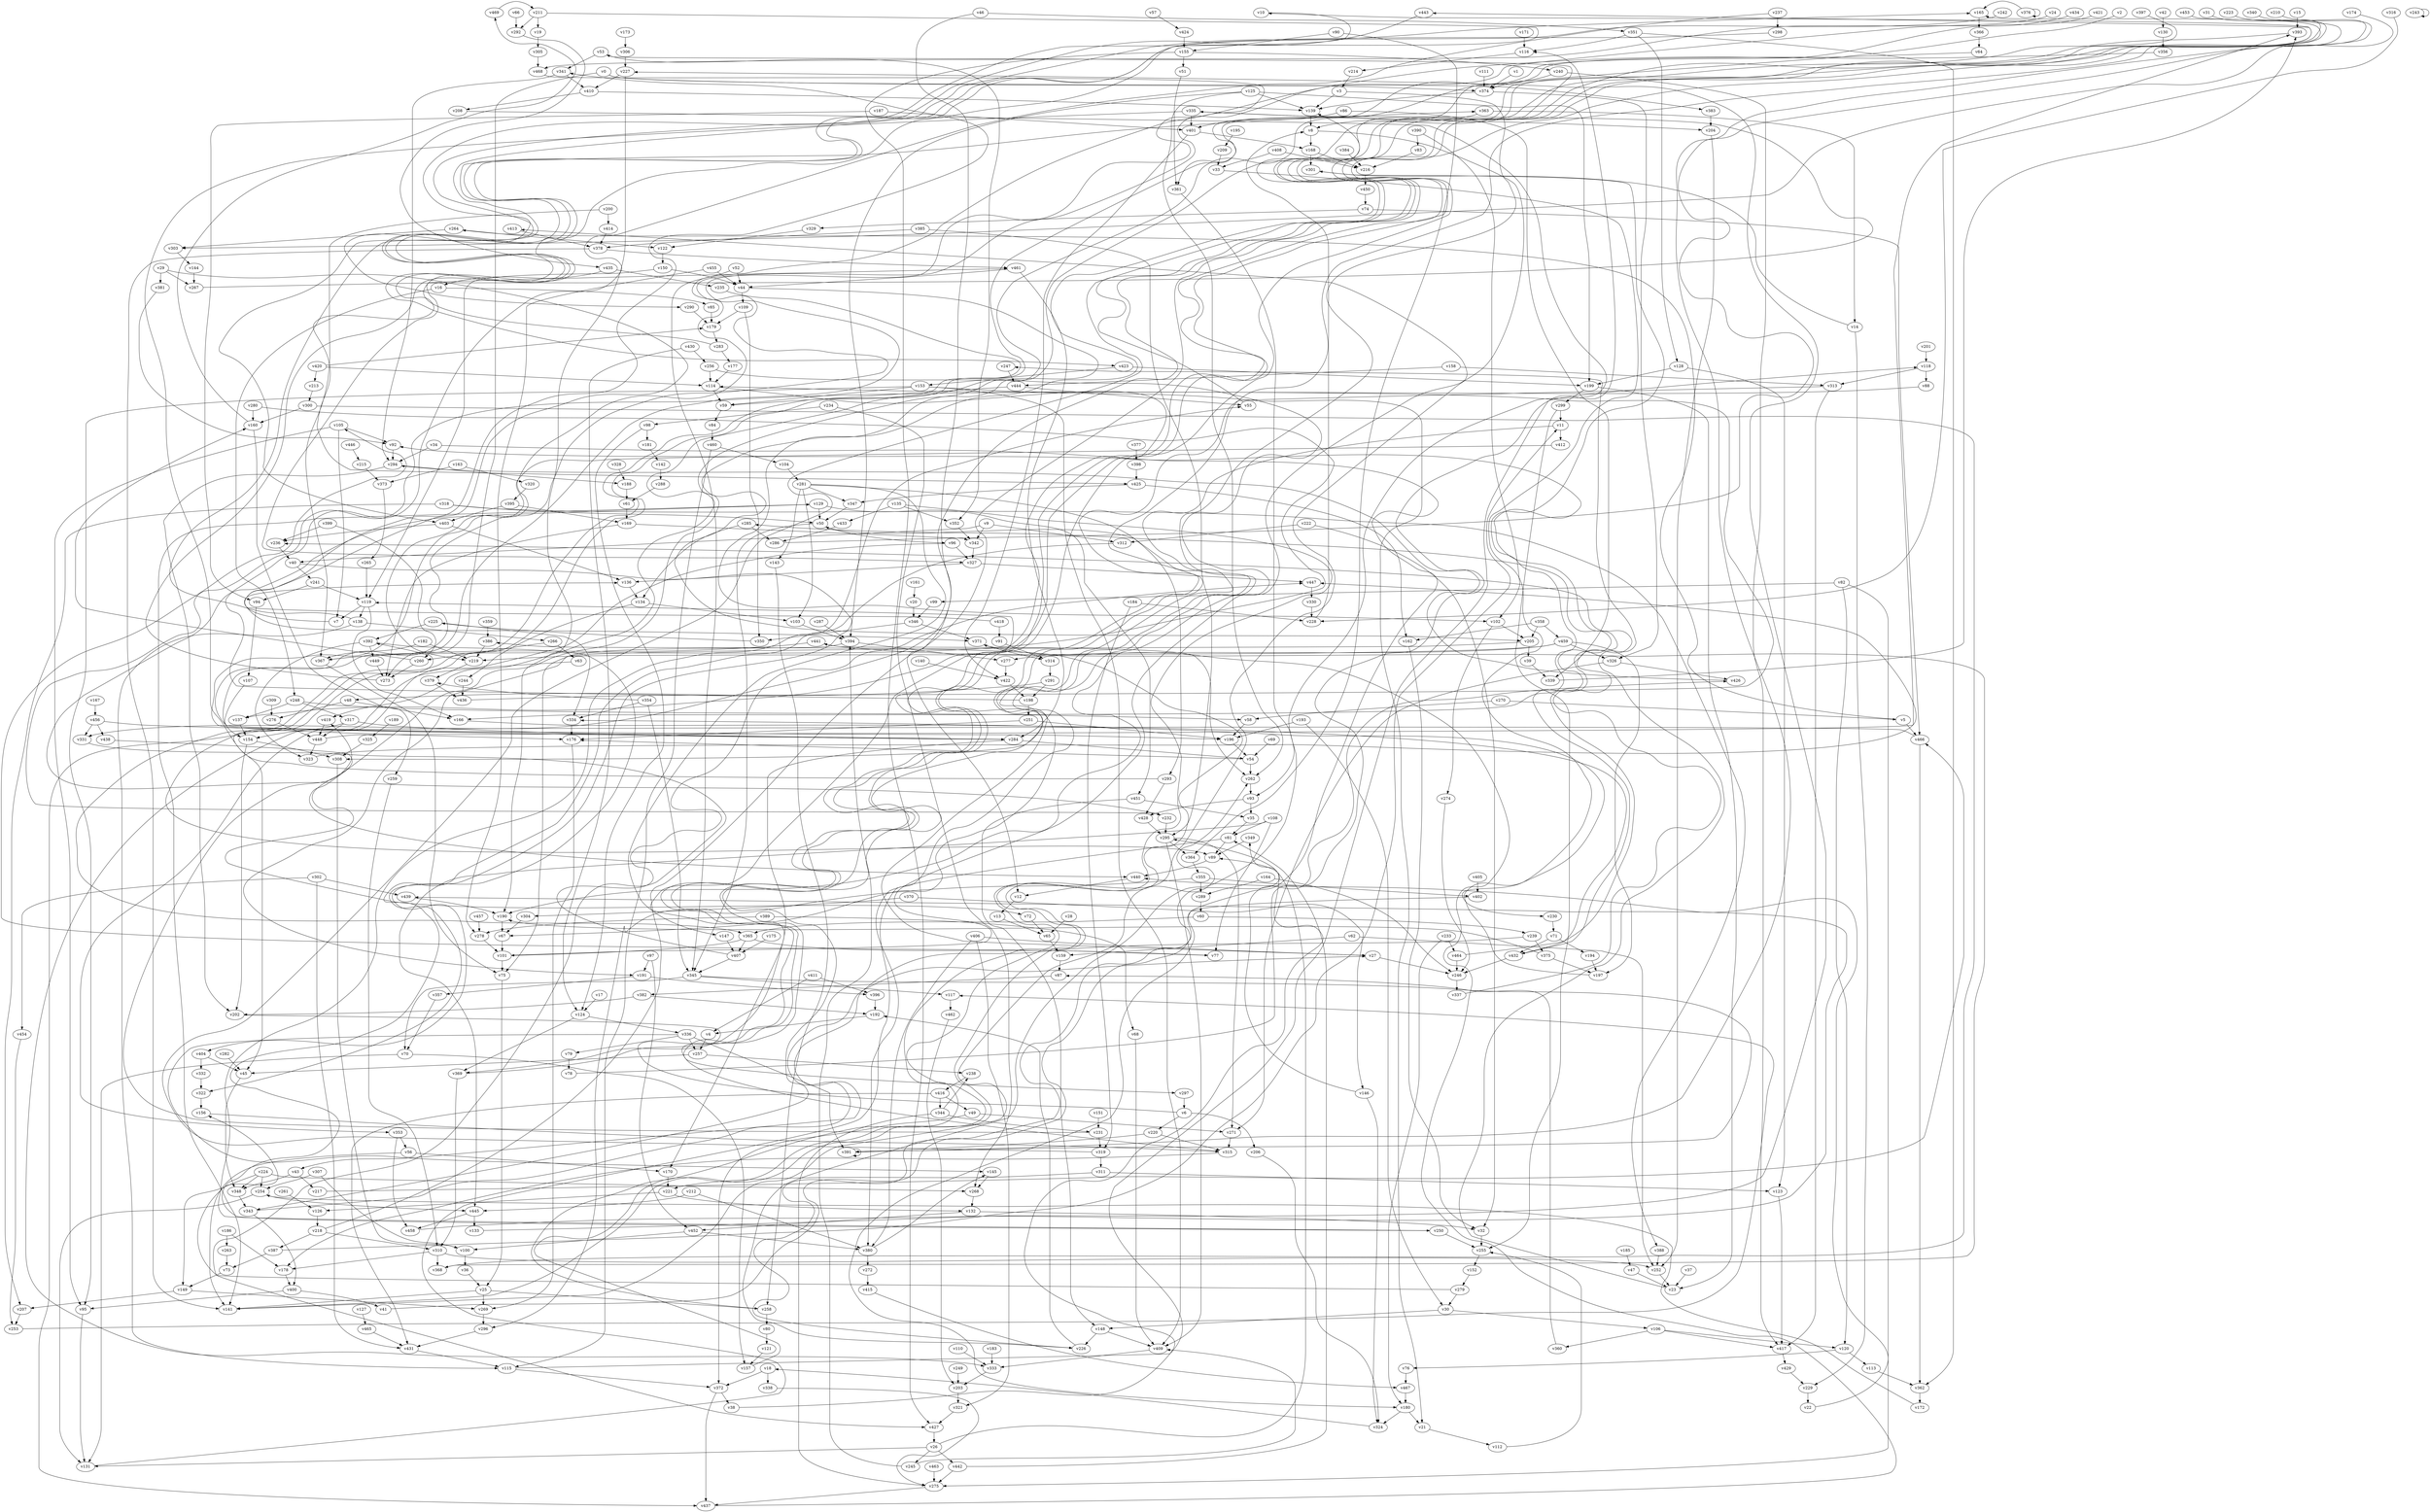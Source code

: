 // Benchmark game 702 - 470 vertices
// time_bound: 194
// targets: v213
digraph G {
    v0 [name="v0", player=0];
    v1 [name="v1", player=0];
    v2 [name="v2", player=1];
    v3 [name="v3", player=1];
    v4 [name="v4", player=0];
    v5 [name="v5", player=1];
    v6 [name="v6", player=1];
    v7 [name="v7", player=0];
    v8 [name="v8", player=1];
    v9 [name="v9", player=1];
    v10 [name="v10", player=1];
    v11 [name="v11", player=0];
    v12 [name="v12", player=1];
    v13 [name="v13", player=0];
    v14 [name="v14", player=0];
    v15 [name="v15", player=0];
    v16 [name="v16", player=0];
    v17 [name="v17", player=0];
    v18 [name="v18", player=0];
    v19 [name="v19", player=1];
    v20 [name="v20", player=1];
    v21 [name="v21", player=0];
    v22 [name="v22", player=1];
    v23 [name="v23", player=1];
    v24 [name="v24", player=0];
    v25 [name="v25", player=0];
    v26 [name="v26", player=0];
    v27 [name="v27", player=0];
    v28 [name="v28", player=0];
    v29 [name="v29", player=0];
    v30 [name="v30", player=1];
    v31 [name="v31", player=0];
    v32 [name="v32", player=1];
    v33 [name="v33", player=0];
    v34 [name="v34", player=0];
    v35 [name="v35", player=1];
    v36 [name="v36", player=1];
    v37 [name="v37", player=1];
    v38 [name="v38", player=0];
    v39 [name="v39", player=0];
    v40 [name="v40", player=0];
    v41 [name="v41", player=0];
    v42 [name="v42", player=0];
    v43 [name="v43", player=1];
    v44 [name="v44", player=1];
    v45 [name="v45", player=1];
    v46 [name="v46", player=0];
    v47 [name="v47", player=0];
    v48 [name="v48", player=0];
    v49 [name="v49", player=0];
    v50 [name="v50", player=0];
    v51 [name="v51", player=1];
    v52 [name="v52", player=1];
    v53 [name="v53", player=0];
    v54 [name="v54", player=1];
    v55 [name="v55", player=0];
    v56 [name="v56", player=1];
    v57 [name="v57", player=0];
    v58 [name="v58", player=0];
    v59 [name="v59", player=0];
    v60 [name="v60", player=0];
    v61 [name="v61", player=0];
    v62 [name="v62", player=1];
    v63 [name="v63", player=1];
    v64 [name="v64", player=0];
    v65 [name="v65", player=0];
    v66 [name="v66", player=1];
    v67 [name="v67", player=0];
    v68 [name="v68", player=0];
    v69 [name="v69", player=1];
    v70 [name="v70", player=0];
    v71 [name="v71", player=0];
    v72 [name="v72", player=1];
    v73 [name="v73", player=1];
    v74 [name="v74", player=0];
    v75 [name="v75", player=1];
    v76 [name="v76", player=0];
    v77 [name="v77", player=1];
    v78 [name="v78", player=1];
    v79 [name="v79", player=0];
    v80 [name="v80", player=1];
    v81 [name="v81", player=0];
    v82 [name="v82", player=0];
    v83 [name="v83", player=1];
    v84 [name="v84", player=0];
    v85 [name="v85", player=0];
    v86 [name="v86", player=0];
    v87 [name="v87", player=0];
    v88 [name="v88", player=1];
    v89 [name="v89", player=0];
    v90 [name="v90", player=1];
    v91 [name="v91", player=1];
    v92 [name="v92", player=1];
    v93 [name="v93", player=0];
    v94 [name="v94", player=1];
    v95 [name="v95", player=1];
    v96 [name="v96", player=1];
    v97 [name="v97", player=0];
    v98 [name="v98", player=1];
    v99 [name="v99", player=0];
    v100 [name="v100", player=0];
    v101 [name="v101", player=0];
    v102 [name="v102", player=1];
    v103 [name="v103", player=0];
    v104 [name="v104", player=1];
    v105 [name="v105", player=0];
    v106 [name="v106", player=0];
    v107 [name="v107", player=1];
    v108 [name="v108", player=0];
    v109 [name="v109", player=1];
    v110 [name="v110", player=1];
    v111 [name="v111", player=1];
    v112 [name="v112", player=1];
    v113 [name="v113", player=0];
    v114 [name="v114", player=1];
    v115 [name="v115", player=1];
    v116 [name="v116", player=1];
    v117 [name="v117", player=1];
    v118 [name="v118", player=0];
    v119 [name="v119", player=0];
    v120 [name="v120", player=0];
    v121 [name="v121", player=1];
    v122 [name="v122", player=1];
    v123 [name="v123", player=0];
    v124 [name="v124", player=1];
    v125 [name="v125", player=0];
    v126 [name="v126", player=1];
    v127 [name="v127", player=1];
    v128 [name="v128", player=0];
    v129 [name="v129", player=1];
    v130 [name="v130", player=0];
    v131 [name="v131", player=1];
    v132 [name="v132", player=0];
    v133 [name="v133", player=1];
    v134 [name="v134", player=1];
    v135 [name="v135", player=0];
    v136 [name="v136", player=0];
    v137 [name="v137", player=1];
    v138 [name="v138", player=1];
    v139 [name="v139", player=1];
    v140 [name="v140", player=0];
    v141 [name="v141", player=1];
    v142 [name="v142", player=1];
    v143 [name="v143", player=1];
    v144 [name="v144", player=1];
    v145 [name="v145", player=1];
    v146 [name="v146", player=1];
    v147 [name="v147", player=0];
    v148 [name="v148", player=1];
    v149 [name="v149", player=1];
    v150 [name="v150", player=1];
    v151 [name="v151", player=1];
    v152 [name="v152", player=1];
    v153 [name="v153", player=0];
    v154 [name="v154", player=1];
    v155 [name="v155", player=0];
    v156 [name="v156", player=1];
    v157 [name="v157", player=1];
    v158 [name="v158", player=1];
    v159 [name="v159", player=0];
    v160 [name="v160", player=0];
    v161 [name="v161", player=1];
    v162 [name="v162", player=0];
    v163 [name="v163", player=1];
    v164 [name="v164", player=1];
    v165 [name="v165", player=0];
    v166 [name="v166", player=0];
    v167 [name="v167", player=0];
    v168 [name="v168", player=0];
    v169 [name="v169", player=0];
    v170 [name="v170", player=1];
    v171 [name="v171", player=1];
    v172 [name="v172", player=0];
    v173 [name="v173", player=0];
    v174 [name="v174", player=0];
    v175 [name="v175", player=0];
    v176 [name="v176", player=0];
    v177 [name="v177", player=0];
    v178 [name="v178", player=0];
    v179 [name="v179", player=1];
    v180 [name="v180", player=0];
    v181 [name="v181", player=1];
    v182 [name="v182", player=1];
    v183 [name="v183", player=0];
    v184 [name="v184", player=0];
    v185 [name="v185", player=0];
    v186 [name="v186", player=0];
    v187 [name="v187", player=1];
    v188 [name="v188", player=0];
    v189 [name="v189", player=1];
    v190 [name="v190", player=1];
    v191 [name="v191", player=0];
    v192 [name="v192", player=0];
    v193 [name="v193", player=1];
    v194 [name="v194", player=0];
    v195 [name="v195", player=1];
    v196 [name="v196", player=1];
    v197 [name="v197", player=1];
    v198 [name="v198", player=0];
    v199 [name="v199", player=0];
    v200 [name="v200", player=0];
    v201 [name="v201", player=1];
    v202 [name="v202", player=1];
    v203 [name="v203", player=0];
    v204 [name="v204", player=1];
    v205 [name="v205", player=0];
    v206 [name="v206", player=0];
    v207 [name="v207", player=0];
    v208 [name="v208", player=0];
    v209 [name="v209", player=0];
    v210 [name="v210", player=0];
    v211 [name="v211", player=1];
    v212 [name="v212", player=0];
    v213 [name="v213", player=1, target=1];
    v214 [name="v214", player=0];
    v215 [name="v215", player=1];
    v216 [name="v216", player=1];
    v217 [name="v217", player=0];
    v218 [name="v218", player=0];
    v219 [name="v219", player=0];
    v220 [name="v220", player=0];
    v221 [name="v221", player=0];
    v222 [name="v222", player=0];
    v223 [name="v223", player=0];
    v224 [name="v224", player=1];
    v225 [name="v225", player=0];
    v226 [name="v226", player=1];
    v227 [name="v227", player=0];
    v228 [name="v228", player=0];
    v229 [name="v229", player=0];
    v230 [name="v230", player=1];
    v231 [name="v231", player=0];
    v232 [name="v232", player=1];
    v233 [name="v233", player=0];
    v234 [name="v234", player=1];
    v235 [name="v235", player=0];
    v236 [name="v236", player=0];
    v237 [name="v237", player=1];
    v238 [name="v238", player=1];
    v239 [name="v239", player=0];
    v240 [name="v240", player=0];
    v241 [name="v241", player=1];
    v242 [name="v242", player=1];
    v243 [name="v243", player=0];
    v244 [name="v244", player=0];
    v245 [name="v245", player=1];
    v246 [name="v246", player=1];
    v247 [name="v247", player=1];
    v248 [name="v248", player=0];
    v249 [name="v249", player=1];
    v250 [name="v250", player=1];
    v251 [name="v251", player=0];
    v252 [name="v252", player=0];
    v253 [name="v253", player=1];
    v254 [name="v254", player=1];
    v255 [name="v255", player=1];
    v256 [name="v256", player=0];
    v257 [name="v257", player=1];
    v258 [name="v258", player=0];
    v259 [name="v259", player=0];
    v260 [name="v260", player=0];
    v261 [name="v261", player=1];
    v262 [name="v262", player=0];
    v263 [name="v263", player=0];
    v264 [name="v264", player=1];
    v265 [name="v265", player=1];
    v266 [name="v266", player=1];
    v267 [name="v267", player=1];
    v268 [name="v268", player=0];
    v269 [name="v269", player=0];
    v270 [name="v270", player=0];
    v271 [name="v271", player=0];
    v272 [name="v272", player=1];
    v273 [name="v273", player=1];
    v274 [name="v274", player=1];
    v275 [name="v275", player=0];
    v276 [name="v276", player=0];
    v277 [name="v277", player=0];
    v278 [name="v278", player=1];
    v279 [name="v279", player=0];
    v280 [name="v280", player=0];
    v281 [name="v281", player=1];
    v282 [name="v282", player=1];
    v283 [name="v283", player=0];
    v284 [name="v284", player=0];
    v285 [name="v285", player=0];
    v286 [name="v286", player=0];
    v287 [name="v287", player=1];
    v288 [name="v288", player=1];
    v289 [name="v289", player=0];
    v290 [name="v290", player=0];
    v291 [name="v291", player=1];
    v292 [name="v292", player=1];
    v293 [name="v293", player=1];
    v294 [name="v294", player=0];
    v295 [name="v295", player=0];
    v296 [name="v296", player=0];
    v297 [name="v297", player=1];
    v298 [name="v298", player=1];
    v299 [name="v299", player=0];
    v300 [name="v300", player=1];
    v301 [name="v301", player=1];
    v302 [name="v302", player=0];
    v303 [name="v303", player=1];
    v304 [name="v304", player=1];
    v305 [name="v305", player=0];
    v306 [name="v306", player=0];
    v307 [name="v307", player=1];
    v308 [name="v308", player=0];
    v309 [name="v309", player=1];
    v310 [name="v310", player=1];
    v311 [name="v311", player=1];
    v312 [name="v312", player=1];
    v313 [name="v313", player=0];
    v314 [name="v314", player=1];
    v315 [name="v315", player=0];
    v316 [name="v316", player=1];
    v317 [name="v317", player=0];
    v318 [name="v318", player=0];
    v319 [name="v319", player=1];
    v320 [name="v320", player=1];
    v321 [name="v321", player=0];
    v322 [name="v322", player=1];
    v323 [name="v323", player=0];
    v324 [name="v324", player=0];
    v325 [name="v325", player=0];
    v326 [name="v326", player=1];
    v327 [name="v327", player=1];
    v328 [name="v328", player=1];
    v329 [name="v329", player=1];
    v330 [name="v330", player=0];
    v331 [name="v331", player=0];
    v332 [name="v332", player=0];
    v333 [name="v333", player=0];
    v334 [name="v334", player=1];
    v335 [name="v335", player=0];
    v336 [name="v336", player=0];
    v337 [name="v337", player=1];
    v338 [name="v338", player=1];
    v339 [name="v339", player=0];
    v340 [name="v340", player=1];
    v341 [name="v341", player=1];
    v342 [name="v342", player=1];
    v343 [name="v343", player=0];
    v344 [name="v344", player=0];
    v345 [name="v345", player=0];
    v346 [name="v346", player=1];
    v347 [name="v347", player=1];
    v348 [name="v348", player=1];
    v349 [name="v349", player=0];
    v350 [name="v350", player=1];
    v351 [name="v351", player=1];
    v352 [name="v352", player=1];
    v353 [name="v353", player=0];
    v354 [name="v354", player=0];
    v355 [name="v355", player=0];
    v356 [name="v356", player=1];
    v357 [name="v357", player=1];
    v358 [name="v358", player=1];
    v359 [name="v359", player=1];
    v360 [name="v360", player=1];
    v361 [name="v361", player=1];
    v362 [name="v362", player=0];
    v363 [name="v363", player=0];
    v364 [name="v364", player=1];
    v365 [name="v365", player=0];
    v366 [name="v366", player=1];
    v367 [name="v367", player=1];
    v368 [name="v368", player=0];
    v369 [name="v369", player=1];
    v370 [name="v370", player=0];
    v371 [name="v371", player=1];
    v372 [name="v372", player=0];
    v373 [name="v373", player=0];
    v374 [name="v374", player=1];
    v375 [name="v375", player=0];
    v376 [name="v376", player=0];
    v377 [name="v377", player=0];
    v378 [name="v378", player=1];
    v379 [name="v379", player=1];
    v380 [name="v380", player=1];
    v381 [name="v381", player=1];
    v382 [name="v382", player=1];
    v383 [name="v383", player=0];
    v384 [name="v384", player=0];
    v385 [name="v385", player=1];
    v386 [name="v386", player=0];
    v387 [name="v387", player=1];
    v388 [name="v388", player=0];
    v389 [name="v389", player=0];
    v390 [name="v390", player=0];
    v391 [name="v391", player=1];
    v392 [name="v392", player=1];
    v393 [name="v393", player=0];
    v394 [name="v394", player=1];
    v395 [name="v395", player=0];
    v396 [name="v396", player=0];
    v397 [name="v397", player=0];
    v398 [name="v398", player=0];
    v399 [name="v399", player=1];
    v400 [name="v400", player=0];
    v401 [name="v401", player=1];
    v402 [name="v402", player=1];
    v403 [name="v403", player=0];
    v404 [name="v404", player=0];
    v405 [name="v405", player=1];
    v406 [name="v406", player=1];
    v407 [name="v407", player=1];
    v408 [name="v408", player=0];
    v409 [name="v409", player=0];
    v410 [name="v410", player=1];
    v411 [name="v411", player=1];
    v412 [name="v412", player=0];
    v413 [name="v413", player=0];
    v414 [name="v414", player=0];
    v415 [name="v415", player=1];
    v416 [name="v416", player=1];
    v417 [name="v417", player=0];
    v418 [name="v418", player=0];
    v419 [name="v419", player=0];
    v420 [name="v420", player=1];
    v421 [name="v421", player=0];
    v422 [name="v422", player=1];
    v423 [name="v423", player=0];
    v424 [name="v424", player=0];
    v425 [name="v425", player=1];
    v426 [name="v426", player=1];
    v427 [name="v427", player=1];
    v428 [name="v428", player=0];
    v429 [name="v429", player=1];
    v430 [name="v430", player=1];
    v431 [name="v431", player=1];
    v432 [name="v432", player=1];
    v433 [name="v433", player=1];
    v434 [name="v434", player=0];
    v435 [name="v435", player=1];
    v436 [name="v436", player=0];
    v437 [name="v437", player=1];
    v438 [name="v438", player=1];
    v439 [name="v439", player=1];
    v440 [name="v440", player=0];
    v441 [name="v441", player=0];
    v442 [name="v442", player=1];
    v443 [name="v443", player=1];
    v444 [name="v444", player=1];
    v445 [name="v445", player=1];
    v446 [name="v446", player=0];
    v447 [name="v447", player=0];
    v448 [name="v448", player=0];
    v449 [name="v449", player=0];
    v450 [name="v450", player=0];
    v451 [name="v451", player=0];
    v452 [name="v452", player=1];
    v453 [name="v453", player=1];
    v454 [name="v454", player=0];
    v455 [name="v455", player=1];
    v456 [name="v456", player=0];
    v457 [name="v457", player=1];
    v458 [name="v458", player=0];
    v459 [name="v459", player=1];
    v460 [name="v460", player=0];
    v461 [name="v461", player=0];
    v462 [name="v462", player=1];
    v463 [name="v463", player=0];
    v464 [name="v464", player=1];
    v465 [name="v465", player=1];
    v466 [name="v466", player=1];
    v467 [name="v467", player=0];
    v468 [name="v468", player=0];
    v469 [name="v469", player=1];

    v0 -> v383 [constraint="t mod 5 == 2"];
    v1 -> v374;
    v2 -> v419 [constraint="t mod 2 == 1"];
    v3 -> v67 [constraint="t < 14"];
    v4 -> v257;
    v5 -> v264 [constraint="t >= 2"];
    v6 -> v119 [constraint="t mod 2 == 0"];
    v7 -> v136 [constraint="t mod 2 == 0"];
    v8 -> v141 [constraint="t >= 3"];
    v9 -> v312;
    v10 -> v290 [constraint="t < 8"];
    v11 -> v308 [constraint="t < 15"];
    v12 -> v13;
    v13 -> v65;
    v14 -> v301 [constraint="t < 6"];
    v15 -> v393;
    v16 -> v85;
    v17 -> v124;
    v18 -> v372;
    v19 -> v305;
    v20 -> v346;
    v21 -> v112;
    v22 -> v440 [constraint="t >= 1"];
    v23 -> v247 [constraint="t < 13"];
    v24 -> v468 [constraint="t >= 5"];
    v25 -> v258;
    v26 -> v442;
    v27 -> v246;
    v28 -> v65;
    v29 -> v371 [constraint="t mod 2 == 1"];
    v30 -> v106;
    v31 -> v297 [constraint="t mod 5 == 4"];
    v32 -> v255;
    v33 -> v230 [constraint="t < 7"];
    v34 -> v180 [constraint="t mod 4 == 3"];
    v35 -> v81;
    v36 -> v25;
    v37 -> v23;
    v38 -> v295 [constraint="t < 10"];
    v39 -> v339;
    v40 -> v322 [constraint="t >= 1"];
    v41 -> v349 [constraint="t mod 5 == 2"];
    v42 -> v130;
    v43 -> v217;
    v44 -> v205 [constraint="t < 11"];
    v45 -> v348;
    v46 -> v12;
    v47 -> v23;
    v48 -> v166;
    v49 -> v372;
    v50 -> v96;
    v51 -> v361;
    v52 -> v44;
    v53 -> v352;
    v54 -> v176 [constraint="t < 10"];
    v55 -> v53 [constraint="t >= 1"];
    v56 -> v170;
    v57 -> v424 [constraint="t >= 2"];
    v58 -> v196;
    v59 -> v84;
    v60 -> v365;
    v61 -> v169;
    v62 -> v159;
    v63 -> v333 [constraint="t mod 5 == 1"];
    v64 -> v89 [constraint="t < 6"];
    v65 -> v159;
    v66 -> v292;
    v67 -> v101;
    v68 -> v409;
    v69 -> v54;
    v70 -> v131;
    v71 -> v432;
    v72 -> v65;
    v73 -> v149;
    v74 -> v329;
    v75 -> v25;
    v76 -> v467;
    v77 -> v105 [constraint="t mod 5 == 0"];
    v78 -> v118 [constraint="t < 15"];
    v79 -> v78;
    v80 -> v121;
    v81 -> v380;
    v82 -> v99;
    v83 -> v216;
    v84 -> v460;
    v85 -> v179;
    v86 -> v401;
    v87 -> v382;
    v88 -> v232 [constraint="t >= 1"];
    v89 -> v440;
    v90 -> v364;
    v91 -> v314;
    v92 -> v294;
    v93 -> v428;
    v94 -> v107;
    v95 -> v131;
    v96 -> v353 [constraint="t < 15"];
    v97 -> v452;
    v98 -> v181;
    v99 -> v346;
    v100 -> v36;
    v101 -> v413 [constraint="t mod 3 == 1"];
    v102 -> v274;
    v103 -> v394;
    v104 -> v281;
    v105 -> v95;
    v106 -> v360;
    v107 -> v154;
    v108 -> v77;
    v109 -> v350;
    v110 -> v333;
    v111 -> v374;
    v112 -> v255;
    v113 -> v362;
    v114 -> v137 [constraint="t mod 5 == 1"];
    v115 -> v116 [constraint="t < 6"];
    v116 -> v214;
    v117 -> v462;
    v118 -> v313;
    v119 -> v166;
    v120 -> v76;
    v121 -> v157;
    v122 -> v150;
    v123 -> v417;
    v124 -> v369;
    v125 -> v262;
    v126 -> v218;
    v127 -> v465;
    v128 -> v123;
    v129 -> v50;
    v130 -> v356;
    v131 -> v50 [constraint="t >= 4"];
    v132 -> v32;
    v133 -> v227 [constraint="t < 6"];
    v134 -> v244;
    v135 -> v258 [constraint="t < 6"];
    v136 -> v134;
    v137 -> v154;
    v138 -> v165 [constraint="t mod 5 == 4"];
    v139 -> v8;
    v140 -> v422;
    v141 -> v262 [constraint="t >= 1"];
    v142 -> v288;
    v143 -> v258;
    v144 -> v267;
    v145 -> v268;
    v146 -> v426 [constraint="t < 6"];
    v147 -> v407;
    v148 -> v226;
    v149 -> v269;
    v150 -> v44;
    v151 -> v231;
    v152 -> v279;
    v153 -> v21;
    v154 -> v202;
    v155 -> v240;
    v156 -> v315 [constraint="t >= 2"];
    v157 -> v386 [constraint="t >= 1"];
    v158 -> v313;
    v159 -> v87;
    v160 -> v469 [constraint="t mod 2 == 0"];
    v161 -> v20;
    v162 -> v32;
    v163 -> v320;
    v164 -> v246;
    v165 -> v366;
    v166 -> v432 [constraint="t >= 3"];
    v167 -> v456;
    v168 -> v216;
    v169 -> v342;
    v170 -> v221;
    v171 -> v116;
    v172 -> v254 [constraint="t < 9"];
    v173 -> v306;
    v174 -> v303 [constraint="t >= 1"];
    v175 -> v407;
    v176 -> v269;
    v177 -> v114;
    v178 -> v400;
    v179 -> v283;
    v180 -> v324;
    v181 -> v142;
    v182 -> v367;
    v183 -> v333;
    v184 -> v228;
    v185 -> v47;
    v186 -> v263;
    v187 -> v94;
    v188 -> v61;
    v189 -> v325;
    v190 -> v67;
    v191 -> v357;
    v192 -> v4;
    v193 -> v30;
    v194 -> v197;
    v195 -> v209;
    v196 -> v54;
    v197 -> v334 [constraint="t >= 1"];
    v198 -> v129 [constraint="t < 13"];
    v199 -> v299;
    v200 -> v367;
    v201 -> v118;
    v202 -> v369 [constraint="t < 15"];
    v203 -> v321;
    v204 -> v252;
    v205 -> v191 [constraint="t >= 4"];
    v206 -> v324;
    v207 -> v253;
    v208 -> v226 [constraint="t >= 2"];
    v209 -> v33;
    v210 -> v391 [constraint="t mod 3 == 0"];
    v211 -> v327 [constraint="t mod 2 == 1"];
    v212 -> v445;
    v213 -> v300;
    v214 -> v3;
    v215 -> v373;
    v216 -> v450;
    v217 -> v466 [constraint="t >= 3"];
    v218 -> v139 [constraint="t mod 2 == 1"];
    v219 -> v379;
    v220 -> v391;
    v221 -> v126;
    v222 -> v32;
    v223 -> v315 [constraint="t mod 5 == 3"];
    v224 -> v348;
    v225 -> v392;
    v226 -> v192;
    v227 -> v410;
    v228 -> v8;
    v229 -> v22;
    v230 -> v71;
    v231 -> v419 [constraint="t < 12"];
    v232 -> v295;
    v233 -> v180;
    v234 -> v98;
    v235 -> v365 [constraint="t < 12"];
    v236 -> v40;
    v237 -> v232 [constraint="t < 10"];
    v238 -> v416;
    v239 -> v43 [constraint="t mod 4 == 1"];
    v240 -> v417;
    v241 -> v119;
    v242 -> v425 [constraint="t < 12"];
    v243 -> v243;
    v244 -> v436;
    v245 -> v394;
    v246 -> v337;
    v247 -> v444;
    v248 -> v137;
    v249 -> v203;
    v250 -> v55 [constraint="t >= 5"];
    v251 -> v196;
    v252 -> v23;
    v253 -> v117 [constraint="t mod 4 == 2"];
    v254 -> v131;
    v255 -> v152;
    v256 -> v190 [constraint="t mod 2 == 0"];
    v257 -> v238;
    v258 -> v80;
    v259 -> v310;
    v260 -> v160 [constraint="t mod 3 == 2"];
    v261 -> v126;
    v262 -> v93;
    v263 -> v73;
    v264 -> v303;
    v265 -> v119;
    v266 -> v260;
    v267 -> v335 [constraint="t < 6"];
    v268 -> v132;
    v269 -> v296;
    v270 -> v58;
    v271 -> v315;
    v272 -> v415;
    v273 -> v363 [constraint="t >= 3"];
    v274 -> v246;
    v275 -> v437;
    v276 -> v448;
    v277 -> v422;
    v278 -> v101;
    v279 -> v156 [constraint="t >= 1"];
    v280 -> v367 [constraint="t mod 4 == 1"];
    v281 -> v147 [constraint="t mod 5 == 4"];
    v282 -> v45;
    v283 -> v461 [constraint="t >= 3"];
    v284 -> v54;
    v285 -> v134;
    v286 -> v165 [constraint="t mod 4 == 1"];
    v287 -> v394;
    v288 -> v61;
    v289 -> v60;
    v290 -> v179;
    v291 -> v48 [constraint="t >= 4"];
    v292 -> v435 [constraint="t >= 3"];
    v293 -> v392 [constraint="t < 6"];
    v294 -> v202;
    v295 -> v409;
    v296 -> v431;
    v297 -> v6;
    v298 -> v423 [constraint="t >= 3"];
    v299 -> v255;
    v300 -> v368 [constraint="t >= 1"];
    v301 -> v166 [constraint="t mod 4 == 1"];
    v302 -> v439;
    v303 -> v144;
    v304 -> v67;
    v305 -> v468;
    v306 -> v227;
    v307 -> v254;
    v308 -> v100;
    v309 -> v276;
    v310 -> v178;
    v311 -> v123;
    v312 -> v250 [constraint="t >= 3"];
    v313 -> v343 [constraint="t mod 2 == 1"];
    v314 -> v291;
    v315 -> v178 [constraint="t mod 2 == 1"];
    v316 -> v228 [constraint="t >= 3"];
    v317 -> v284;
    v318 -> v388 [constraint="t < 8"];
    v319 -> v443 [constraint="t < 6"];
    v320 -> v395;
    v321 -> v427;
    v322 -> v156;
    v323 -> v447 [constraint="t >= 2"];
    v324 -> v18 [constraint="t >= 4"];
    v325 -> v308;
    v326 -> v271;
    v327 -> v447;
    v328 -> v188;
    v329 -> v122;
    v330 -> v228;
    v331 -> v427 [constraint="t >= 2"];
    v332 -> v322;
    v333 -> v203;
    v334 -> v176;
    v335 -> v401;
    v336 -> v145 [constraint="t < 7"];
    v337 -> v236 [constraint="t mod 5 == 1"];
    v338 -> v275 [constraint="t >= 1"];
    v339 -> v393 [constraint="t >= 4"];
    v340 -> v27 [constraint="t mod 2 == 0"];
    v341 -> v294;
    v342 -> v327;
    v343 -> v27 [constraint="t >= 5"];
    v344 -> v275;
    v345 -> v391 [constraint="t < 11"];
    v346 -> v350;
    v347 -> v50;
    v348 -> v343;
    v349 -> v89;
    v350 -> v225 [constraint="t >= 1"];
    v351 -> v128;
    v352 -> v342;
    v353 -> v56;
    v354 -> v379 [constraint="t < 11"];
    v355 -> v296;
    v356 -> v176 [constraint="t mod 3 == 1"];
    v357 -> v70;
    v358 -> v205;
    v359 -> v386;
    v360 -> v87;
    v361 -> v93;
    v362 -> v172;
    v363 -> v8;
    v364 -> v355;
    v365 -> v101;
    v366 -> v64;
    v367 -> v75;
    v368 -> v441 [constraint="t mod 2 == 0"];
    v369 -> v10 [constraint="t < 11"];
    v370 -> v304;
    v371 -> v314;
    v372 -> v38;
    v373 -> v265;
    v374 -> v139;
    v375 -> v190 [constraint="t >= 1"];
    v376 -> v165 [constraint="t >= 2"];
    v377 -> v398;
    v378 -> v141;
    v379 -> v436;
    v380 -> v145 [constraint="t < 10"];
    v381 -> v92 [constraint="t >= 4"];
    v382 -> v192;
    v383 -> v204;
    v384 -> v216;
    v385 -> v295;
    v386 -> v219;
    v387 -> v11 [constraint="t < 11"];
    v388 -> v252;
    v389 -> v68;
    v390 -> v83;
    v391 -> v391;
    v392 -> v404 [constraint="t mod 3 == 1"];
    v393 -> v102 [constraint="t mod 3 == 2"];
    v394 -> v75;
    v395 -> v169;
    v396 -> v192;
    v397 -> v440 [constraint="t mod 2 == 1"];
    v398 -> v425;
    v399 -> v236;
    v400 -> v95;
    v401 -> v422;
    v402 -> v226 [constraint="t < 15"];
    v403 -> v236;
    v404 -> v332;
    v405 -> v402;
    v406 -> v27;
    v407 -> v447 [constraint="t >= 3"];
    v408 -> v33;
    v409 -> v333;
    v410 -> v208;
    v411 -> v4;
    v412 -> v219 [constraint="t >= 1"];
    v413 -> v378;
    v414 -> v378;
    v415 -> v467 [constraint="t >= 4"];
    v416 -> v49;
    v417 -> v429;
    v418 -> v341 [constraint="t < 13"];
    v419 -> v448;
    v420 -> v179 [constraint="t < 8"];
    v421 -> v361 [constraint="t >= 1"];
    v422 -> v198;
    v423 -> v153;
    v424 -> v155;
    v425 -> v162;
    v426 -> v294 [constraint="t < 8"];
    v427 -> v26;
    v428 -> v295;
    v429 -> v229;
    v430 -> v256;
    v431 -> v115;
    v432 -> v285 [constraint="t < 10"];
    v433 -> v286;
    v434 -> v284 [constraint="t mod 4 == 2"];
    v435 -> v16;
    v436 -> v114 [constraint="t >= 3"];
    v437 -> v371 [constraint="t mod 2 == 0"];
    v438 -> v72 [constraint="t < 15"];
    v439 -> v190;
    v440 -> v12;
    v441 -> v262;
    v442 -> v81;
    v443 -> v403 [constraint="t < 12"];
    v444 -> v55;
    v445 -> v133;
    v446 -> v215;
    v447 -> v330;
    v448 -> v393 [constraint="t >= 1"];
    v449 -> v273;
    v450 -> v74;
    v451 -> v148;
    v452 -> v380;
    v453 -> v331 [constraint="t < 11"];
    v454 -> v253;
    v455 -> v278;
    v456 -> v438;
    v457 -> v278;
    v458 -> v439 [constraint="t >= 3"];
    v459 -> v197;
    v460 -> v115;
    v461 -> v44;
    v462 -> v203;
    v463 -> v275;
    v464 -> v92 [constraint="t mod 3 == 0"];
    v465 -> v431;
    v466 -> v154 [constraint="t >= 4"];
    v467 -> v180;
    v468 -> v196 [constraint="t >= 5"];
    v469 -> v211 [constraint="t mod 5 == 2"];
    v153 -> v409;
    v307 -> v100;
    v404 -> v45;
    v363 -> v14;
    v461 -> v284;
    v400 -> v41;
    v380 -> v272;
    v318 -> v207;
    v295 -> v271;
    v385 -> v378;
    v390 -> v102;
    v455 -> v44;
    v138 -> v266;
    v441 -> v367;
    v6 -> v206;
    v430 -> v124;
    v401 -> v168;
    v284 -> v170;
    v341 -> v410;
    v193 -> v196;
    v115 -> v372;
    v394 -> v277;
    v425 -> v347;
    v224 -> v254;
    v444 -> v59;
    v125 -> v199;
    v106 -> v120;
    v448 -> v323;
    v155 -> v427;
    v109 -> v179;
    v81 -> v89;
    v452 -> v100;
    v62 -> v252;
    v9 -> v40;
    v3 -> v139;
    v281 -> v293;
    v222 -> v312;
    v353 -> v458;
    v392 -> v323;
    v351 -> v116;
    v134 -> v103;
    v108 -> v445;
    v186 -> v178;
    v225 -> v334;
    v456 -> v331;
    v184 -> v319;
    v256 -> v114;
    v52 -> v345;
    v124 -> v336;
    v82 -> v275;
    v102 -> v205;
    v218 -> v387;
    v266 -> v63;
    v153 -> v95;
    v416 -> v344;
    v221 -> v132;
    v432 -> v246;
    v416 -> v431;
    v11 -> v412;
    v317 -> v448;
    v93 -> v35;
    v71 -> v194;
    v200 -> v414;
    v451 -> v35;
    v164 -> v289;
    v60 -> v239;
    v5 -> v466;
    v25 -> v269;
    v211 -> v19;
    v372 -> v437;
    v241 -> v94;
    v233 -> v464;
    v26 -> v131;
    v90 -> v155;
    v25 -> v141;
    v40 -> v241;
    v406 -> v321;
    v345 -> v70;
    v403 -> v136;
    v211 -> v292;
    v442 -> v275;
    v132 -> v452;
    v445 -> v458;
    v336 -> v391;
    v336 -> v257;
    v281 -> v103;
    v146 -> v324;
    v335 -> v204;
    v245 -> v409;
    v299 -> v11;
    v43 -> v348;
    v280 -> v160;
    v248 -> v58;
    v291 -> v198;
    v119 -> v7;
    v346 -> v371;
    v220 -> v315;
    v26 -> v89;
    v129 -> v141;
    v456 -> v284;
    v48 -> v276;
    v345 -> v117;
    v248 -> v317;
    v365 -> v407;
    v105 -> v92;
    v336 -> v79;
    v264 -> v122;
    v34 -> v294;
    v369 -> v310;
    v153 -> v59;
    v49 -> v271;
    v327 -> v136;
    v283 -> v177;
    v125 -> v139;
    v343 -> v400;
    v376 -> v376;
    v224 -> v268;
    v168 -> v301;
    v86 -> v339;
    v74 -> v466;
    v0 -> v273;
    v466 -> v362;
    v14 -> v229;
    v240 -> v374;
    v119 -> v138;
    v251 -> v176;
    v82 -> v120;
    v285 -> v286;
    v392 -> v449;
    v138 -> v115;
    v234 -> v268;
    v260 -> v273;
    v30 -> v148;
    v313 -> v417;
    v8 -> v168;
    v205 -> v39;
    v420 -> v213;
    v169 -> v273;
    v420 -> v114;
    v227 -> v190;
    v187 -> v401;
    v257 -> v45;
    v160 -> v259;
    v407 -> v345;
    v231 -> v319;
    v281 -> v347;
    v118 -> v88;
    v354 -> v334;
    v50 -> v345;
    v135 -> v352;
    v106 -> v417;
    v163 -> v373;
    v9 -> v342;
    v97 -> v191;
    v365 -> v77;
    v212 -> v380;
    v294 -> v188;
    v250 -> v255;
    v375 -> v197;
    v459 -> v326;
    v378 -> v461;
    v311 -> v221;
    v254 -> v445;
    v459 -> v277;
    v198 -> v251;
    v382 -> v202;
    v149 -> v207;
    v351 -> v362;
    v435 -> v235;
    v108 -> v81;
    v355 -> v289;
    v16 -> v248;
    v279 -> v30;
    v374 -> v326;
    v135 -> v433;
    v370 -> v146;
    v335 -> v45;
    v150 -> v119;
    v199 -> v23;
    v300 -> v160;
    v318 -> v50;
    v410 -> v139;
    v270 -> v5;
    v191 -> v396;
    v464 -> v246;
    v46 -> v351;
    v418 -> v91;
    v6 -> v220;
    v239 -> v375;
    v358 -> v459;
    v70 -> v157;
    v459 -> v219;
    v355 -> v402;
    v105 -> v7;
    v423 -> v199;
    v310 -> v252;
    v18 -> v338;
    v125 -> v394;
    v98 -> v124;
    v224 -> v149;
    v26 -> v245;
    v218 -> v310;
    v399 -> v260;
    v395 -> v403;
    v344 -> v238;
    v53 -> v341;
    v101 -> v75;
    v182 -> v219;
    v354 -> v345;
    v155 -> v51;
    v29 -> v381;
    v406 -> v380;
    v317 -> v437;
    v293 -> v428;
    v120 -> v113;
    v180 -> v21;
    v295 -> v364;
    v154 -> v308;
    v387 -> v73;
    v460 -> v104;
    v128 -> v199;
    v0 -> v374;
    v237 -> v298;
    v411 -> v396;
    v302 -> v431;
    v158 -> v444;
    v129 -> v451;
    v148 -> v409;
    v310 -> v368;
    v326 -> v426;
    v44 -> v109;
    v29 -> v267;
    v54 -> v262;
    v319 -> v311;
    v302 -> v454;
    v358 -> v162;
    v114 -> v59;
    v408 -> v216;
    v56 -> v141;
    v344 -> v231;
    v96 -> v327;
    v281 -> v143;
    v389 -> v278;
}
